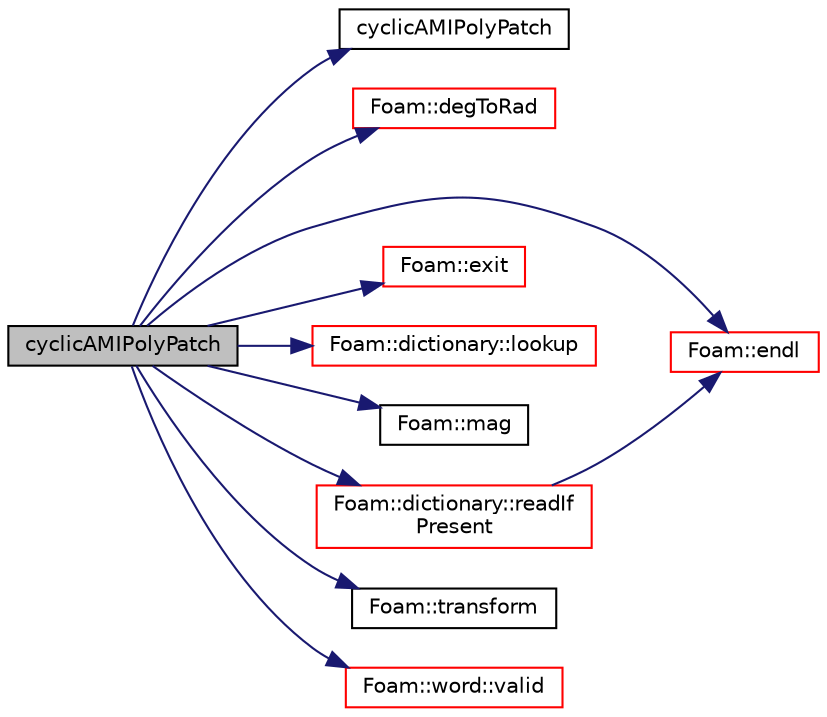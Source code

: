digraph "cyclicAMIPolyPatch"
{
  bgcolor="transparent";
  edge [fontname="Helvetica",fontsize="10",labelfontname="Helvetica",labelfontsize="10"];
  node [fontname="Helvetica",fontsize="10",shape=record];
  rankdir="LR";
  Node7 [label="cyclicAMIPolyPatch",height=0.2,width=0.4,color="black", fillcolor="grey75", style="filled", fontcolor="black"];
  Node7 -> Node8 [color="midnightblue",fontsize="10",style="solid",fontname="Helvetica"];
  Node8 [label="cyclicAMIPolyPatch",height=0.2,width=0.4,color="black",URL="$a26077.html#afffc2680783a36e5fdc71af4ef7f2305",tooltip="Construct from (base couped patch) components. "];
  Node7 -> Node9 [color="midnightblue",fontsize="10",style="solid",fontname="Helvetica"];
  Node9 [label="Foam::degToRad",height=0.2,width=0.4,color="red",URL="$a21851.html#af706f965be4d1457b0f1e7fade1c0118",tooltip="Conversion from degrees to radians. "];
  Node7 -> Node11 [color="midnightblue",fontsize="10",style="solid",fontname="Helvetica"];
  Node11 [label="Foam::endl",height=0.2,width=0.4,color="red",URL="$a21851.html#a2db8fe02a0d3909e9351bb4275b23ce4",tooltip="Add newline and flush stream. "];
  Node7 -> Node13 [color="midnightblue",fontsize="10",style="solid",fontname="Helvetica"];
  Node13 [label="Foam::exit",height=0.2,width=0.4,color="red",URL="$a21851.html#a06ca7250d8e89caf05243ec094843642"];
  Node7 -> Node60 [color="midnightblue",fontsize="10",style="solid",fontname="Helvetica"];
  Node60 [label="Foam::dictionary::lookup",height=0.2,width=0.4,color="red",URL="$a27129.html#a6a0727fa523e48977e27348663def509",tooltip="Find and return an entry data stream. "];
  Node7 -> Node91 [color="midnightblue",fontsize="10",style="solid",fontname="Helvetica"];
  Node91 [label="Foam::mag",height=0.2,width=0.4,color="black",URL="$a21851.html#a929da2a3fdcf3dacbbe0487d3a330dae"];
  Node7 -> Node148 [color="midnightblue",fontsize="10",style="solid",fontname="Helvetica"];
  Node148 [label="Foam::dictionary::readIf\lPresent",height=0.2,width=0.4,color="red",URL="$a27129.html#ad4bd008e6ee208313f2c3a963ee1170d",tooltip="Find an entry if present, and assign to T. "];
  Node148 -> Node11 [color="midnightblue",fontsize="10",style="solid",fontname="Helvetica"];
  Node7 -> Node307 [color="midnightblue",fontsize="10",style="solid",fontname="Helvetica"];
  Node307 [label="Foam::transform",height=0.2,width=0.4,color="black",URL="$a21851.html#a919915170941701c1223291531ad010c"];
  Node7 -> Node308 [color="midnightblue",fontsize="10",style="solid",fontname="Helvetica"];
  Node308 [label="Foam::word::valid",height=0.2,width=0.4,color="red",URL="$a29565.html#a02301e1d2e6a0a6d1ebb1ecd038872e3",tooltip="Is this character valid for a word. "];
}
